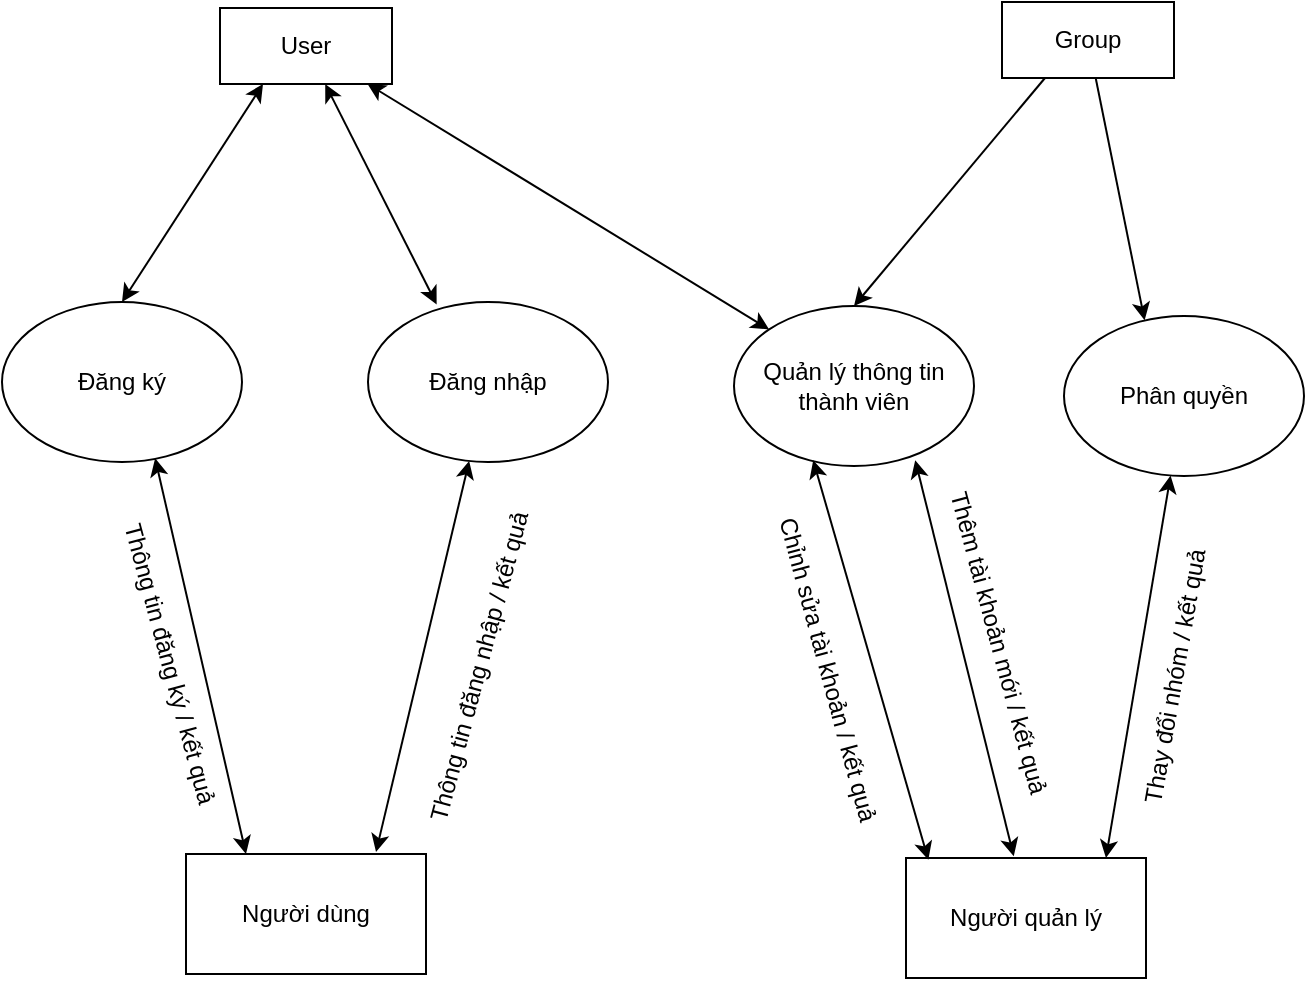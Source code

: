 <mxfile version="19.0.2" type="github"><diagram id="cRGYyOf8OW-mB6yNP3lG" name="Page-1"><mxGraphModel dx="1247" dy="647" grid="0" gridSize="10" guides="1" tooltips="1" connect="1" arrows="1" fold="1" page="1" pageScale="1" pageWidth="827" pageHeight="1169" math="0" shadow="0"><root><mxCell id="0"/><mxCell id="1" parent="0"/><mxCell id="rGQBZG70AzndRtFSou7A-1" value="Đăng ký" style="ellipse;whiteSpace=wrap;html=1;" vertex="1" parent="1"><mxGeometry x="117" y="170" width="120" height="80" as="geometry"/></mxCell><mxCell id="rGQBZG70AzndRtFSou7A-2" value="Đăng nhập" style="ellipse;whiteSpace=wrap;html=1;" vertex="1" parent="1"><mxGeometry x="300" y="170" width="120" height="80" as="geometry"/></mxCell><mxCell id="rGQBZG70AzndRtFSou7A-3" value="Quản lý thông tin thành viên" style="ellipse;whiteSpace=wrap;html=1;" vertex="1" parent="1"><mxGeometry x="483" y="172" width="120" height="80" as="geometry"/></mxCell><mxCell id="rGQBZG70AzndRtFSou7A-4" value="Phân quyền" style="ellipse;whiteSpace=wrap;html=1;" vertex="1" parent="1"><mxGeometry x="648" y="177" width="120" height="80" as="geometry"/></mxCell><mxCell id="rGQBZG70AzndRtFSou7A-5" value="Người dùng" style="rounded=0;whiteSpace=wrap;html=1;" vertex="1" parent="1"><mxGeometry x="209" y="446" width="120" height="60" as="geometry"/></mxCell><mxCell id="rGQBZG70AzndRtFSou7A-6" value="Người quản lý" style="rounded=0;whiteSpace=wrap;html=1;" vertex="1" parent="1"><mxGeometry x="569" y="448" width="120" height="60" as="geometry"/></mxCell><mxCell id="rGQBZG70AzndRtFSou7A-9" value="" style="endArrow=classic;html=1;rounded=0;entryX=0.336;entryY=0.027;entryDx=0;entryDy=0;entryPerimeter=0;" edge="1" parent="1" source="rGQBZG70AzndRtFSou7A-10" target="rGQBZG70AzndRtFSou7A-4"><mxGeometry width="50" height="50" relative="1" as="geometry"><mxPoint x="689" y="60" as="sourcePoint"/><mxPoint x="437" y="300" as="targetPoint"/></mxGeometry></mxCell><mxCell id="rGQBZG70AzndRtFSou7A-10" value="Group" style="rounded=0;whiteSpace=wrap;html=1;" vertex="1" parent="1"><mxGeometry x="617" y="20" width="86" height="38" as="geometry"/></mxCell><mxCell id="rGQBZG70AzndRtFSou7A-11" value="" style="endArrow=classic;html=1;rounded=0;entryX=0.5;entryY=0;entryDx=0;entryDy=0;exitX=0.25;exitY=1;exitDx=0;exitDy=0;" edge="1" parent="1" source="rGQBZG70AzndRtFSou7A-10" target="rGQBZG70AzndRtFSou7A-3"><mxGeometry width="50" height="50" relative="1" as="geometry"><mxPoint x="387" y="350" as="sourcePoint"/><mxPoint x="437" y="300" as="targetPoint"/></mxGeometry></mxCell><mxCell id="rGQBZG70AzndRtFSou7A-12" value="User" style="rounded=0;whiteSpace=wrap;html=1;" vertex="1" parent="1"><mxGeometry x="226" y="23" width="86" height="38" as="geometry"/></mxCell><mxCell id="rGQBZG70AzndRtFSou7A-13" value="" style="endArrow=classic;startArrow=classic;html=1;rounded=0;exitX=0.286;exitY=0.015;exitDx=0;exitDy=0;exitPerimeter=0;" edge="1" parent="1" source="rGQBZG70AzndRtFSou7A-2" target="rGQBZG70AzndRtFSou7A-12"><mxGeometry width="50" height="50" relative="1" as="geometry"><mxPoint x="387" y="350" as="sourcePoint"/><mxPoint x="437" y="300" as="targetPoint"/></mxGeometry></mxCell><mxCell id="rGQBZG70AzndRtFSou7A-14" value="" style="endArrow=classic;startArrow=classic;html=1;rounded=0;entryX=0;entryY=0;entryDx=0;entryDy=0;exitX=0.857;exitY=0.998;exitDx=0;exitDy=0;exitPerimeter=0;" edge="1" parent="1" source="rGQBZG70AzndRtFSou7A-12" target="rGQBZG70AzndRtFSou7A-3"><mxGeometry width="50" height="50" relative="1" as="geometry"><mxPoint x="387" y="350" as="sourcePoint"/><mxPoint x="437" y="300" as="targetPoint"/></mxGeometry></mxCell><mxCell id="rGQBZG70AzndRtFSou7A-15" value="" style="endArrow=classic;startArrow=classic;html=1;rounded=0;entryX=0.25;entryY=1;entryDx=0;entryDy=0;exitX=0.5;exitY=0;exitDx=0;exitDy=0;" edge="1" parent="1" source="rGQBZG70AzndRtFSou7A-1" target="rGQBZG70AzndRtFSou7A-12"><mxGeometry width="50" height="50" relative="1" as="geometry"><mxPoint x="387" y="350" as="sourcePoint"/><mxPoint x="437" y="300" as="targetPoint"/></mxGeometry></mxCell><mxCell id="rGQBZG70AzndRtFSou7A-16" value="" style="endArrow=classic;startArrow=classic;html=1;rounded=0;" edge="1" parent="1" target="rGQBZG70AzndRtFSou7A-2"><mxGeometry width="50" height="50" relative="1" as="geometry"><mxPoint x="304" y="445" as="sourcePoint"/><mxPoint x="437" y="300" as="targetPoint"/></mxGeometry></mxCell><mxCell id="rGQBZG70AzndRtFSou7A-17" value="" style="endArrow=classic;startArrow=classic;html=1;rounded=0;entryX=0.638;entryY=0.977;entryDx=0;entryDy=0;entryPerimeter=0;exitX=0.25;exitY=0;exitDx=0;exitDy=0;" edge="1" parent="1" source="rGQBZG70AzndRtFSou7A-5" target="rGQBZG70AzndRtFSou7A-1"><mxGeometry width="50" height="50" relative="1" as="geometry"><mxPoint x="387" y="350" as="sourcePoint"/><mxPoint x="437" y="300" as="targetPoint"/></mxGeometry></mxCell><mxCell id="rGQBZG70AzndRtFSou7A-18" value="" style="endArrow=classic;startArrow=classic;html=1;rounded=0;exitX=0.833;exitY=0;exitDx=0;exitDy=0;exitPerimeter=0;" edge="1" parent="1" source="rGQBZG70AzndRtFSou7A-6" target="rGQBZG70AzndRtFSou7A-4"><mxGeometry width="50" height="50" relative="1" as="geometry"><mxPoint x="387" y="350" as="sourcePoint"/><mxPoint x="437" y="300" as="targetPoint"/></mxGeometry></mxCell><mxCell id="rGQBZG70AzndRtFSou7A-19" value="" style="endArrow=classic;startArrow=classic;html=1;rounded=0;exitX=0.449;exitY=-0.015;exitDx=0;exitDy=0;exitPerimeter=0;entryX=0.755;entryY=0.964;entryDx=0;entryDy=0;entryPerimeter=0;" edge="1" parent="1" source="rGQBZG70AzndRtFSou7A-6" target="rGQBZG70AzndRtFSou7A-3"><mxGeometry width="50" height="50" relative="1" as="geometry"><mxPoint x="387" y="350" as="sourcePoint"/><mxPoint x="598" y="263" as="targetPoint"/></mxGeometry></mxCell><mxCell id="rGQBZG70AzndRtFSou7A-20" value="" style="endArrow=classic;startArrow=classic;html=1;rounded=0;entryX=0.33;entryY=0.964;entryDx=0;entryDy=0;exitX=0.093;exitY=0.015;exitDx=0;exitDy=0;exitPerimeter=0;entryPerimeter=0;" edge="1" parent="1" source="rGQBZG70AzndRtFSou7A-6" target="rGQBZG70AzndRtFSou7A-3"><mxGeometry width="50" height="50" relative="1" as="geometry"><mxPoint x="387" y="350" as="sourcePoint"/><mxPoint x="437" y="300" as="targetPoint"/></mxGeometry></mxCell><mxCell id="rGQBZG70AzndRtFSou7A-21" value="Thông tin đăng ký / kết quả" style="text;html=1;align=center;verticalAlign=middle;resizable=0;points=[];autosize=1;strokeColor=none;fillColor=none;rotation=75;" vertex="1" parent="1"><mxGeometry x="123" y="341" width="155" height="18" as="geometry"/></mxCell><mxCell id="rGQBZG70AzndRtFSou7A-22" value="Thông tin đăng nhập&amp;nbsp;/ kết quả" style="text;html=1;align=center;verticalAlign=middle;resizable=0;points=[];autosize=1;strokeColor=none;fillColor=none;rotation=-75;" vertex="1" parent="1"><mxGeometry x="271" y="344" width="169" height="18" as="geometry"/></mxCell><mxCell id="rGQBZG70AzndRtFSou7A-23" value="Chỉnh sửa tài khoản / kết quả" style="text;html=1;align=center;verticalAlign=middle;resizable=0;points=[];autosize=1;strokeColor=none;fillColor=none;rotation=75;" vertex="1" parent="1"><mxGeometry x="446" y="344" width="167" height="18" as="geometry"/></mxCell><mxCell id="rGQBZG70AzndRtFSou7A-24" value="Thêm tài khoản mới / kết quả" style="text;html=1;align=center;verticalAlign=middle;resizable=0;points=[];autosize=1;strokeColor=none;fillColor=none;rotation=75;" vertex="1" parent="1"><mxGeometry x="532" y="331" width="166" height="18" as="geometry"/></mxCell><mxCell id="rGQBZG70AzndRtFSou7A-25" value="Thay đổi nhóm / kết quả" style="text;html=1;align=center;verticalAlign=middle;resizable=0;points=[];autosize=1;strokeColor=none;fillColor=none;rotation=-80;" vertex="1" parent="1"><mxGeometry x="634" y="349" width="139" height="18" as="geometry"/></mxCell></root></mxGraphModel></diagram></mxfile>